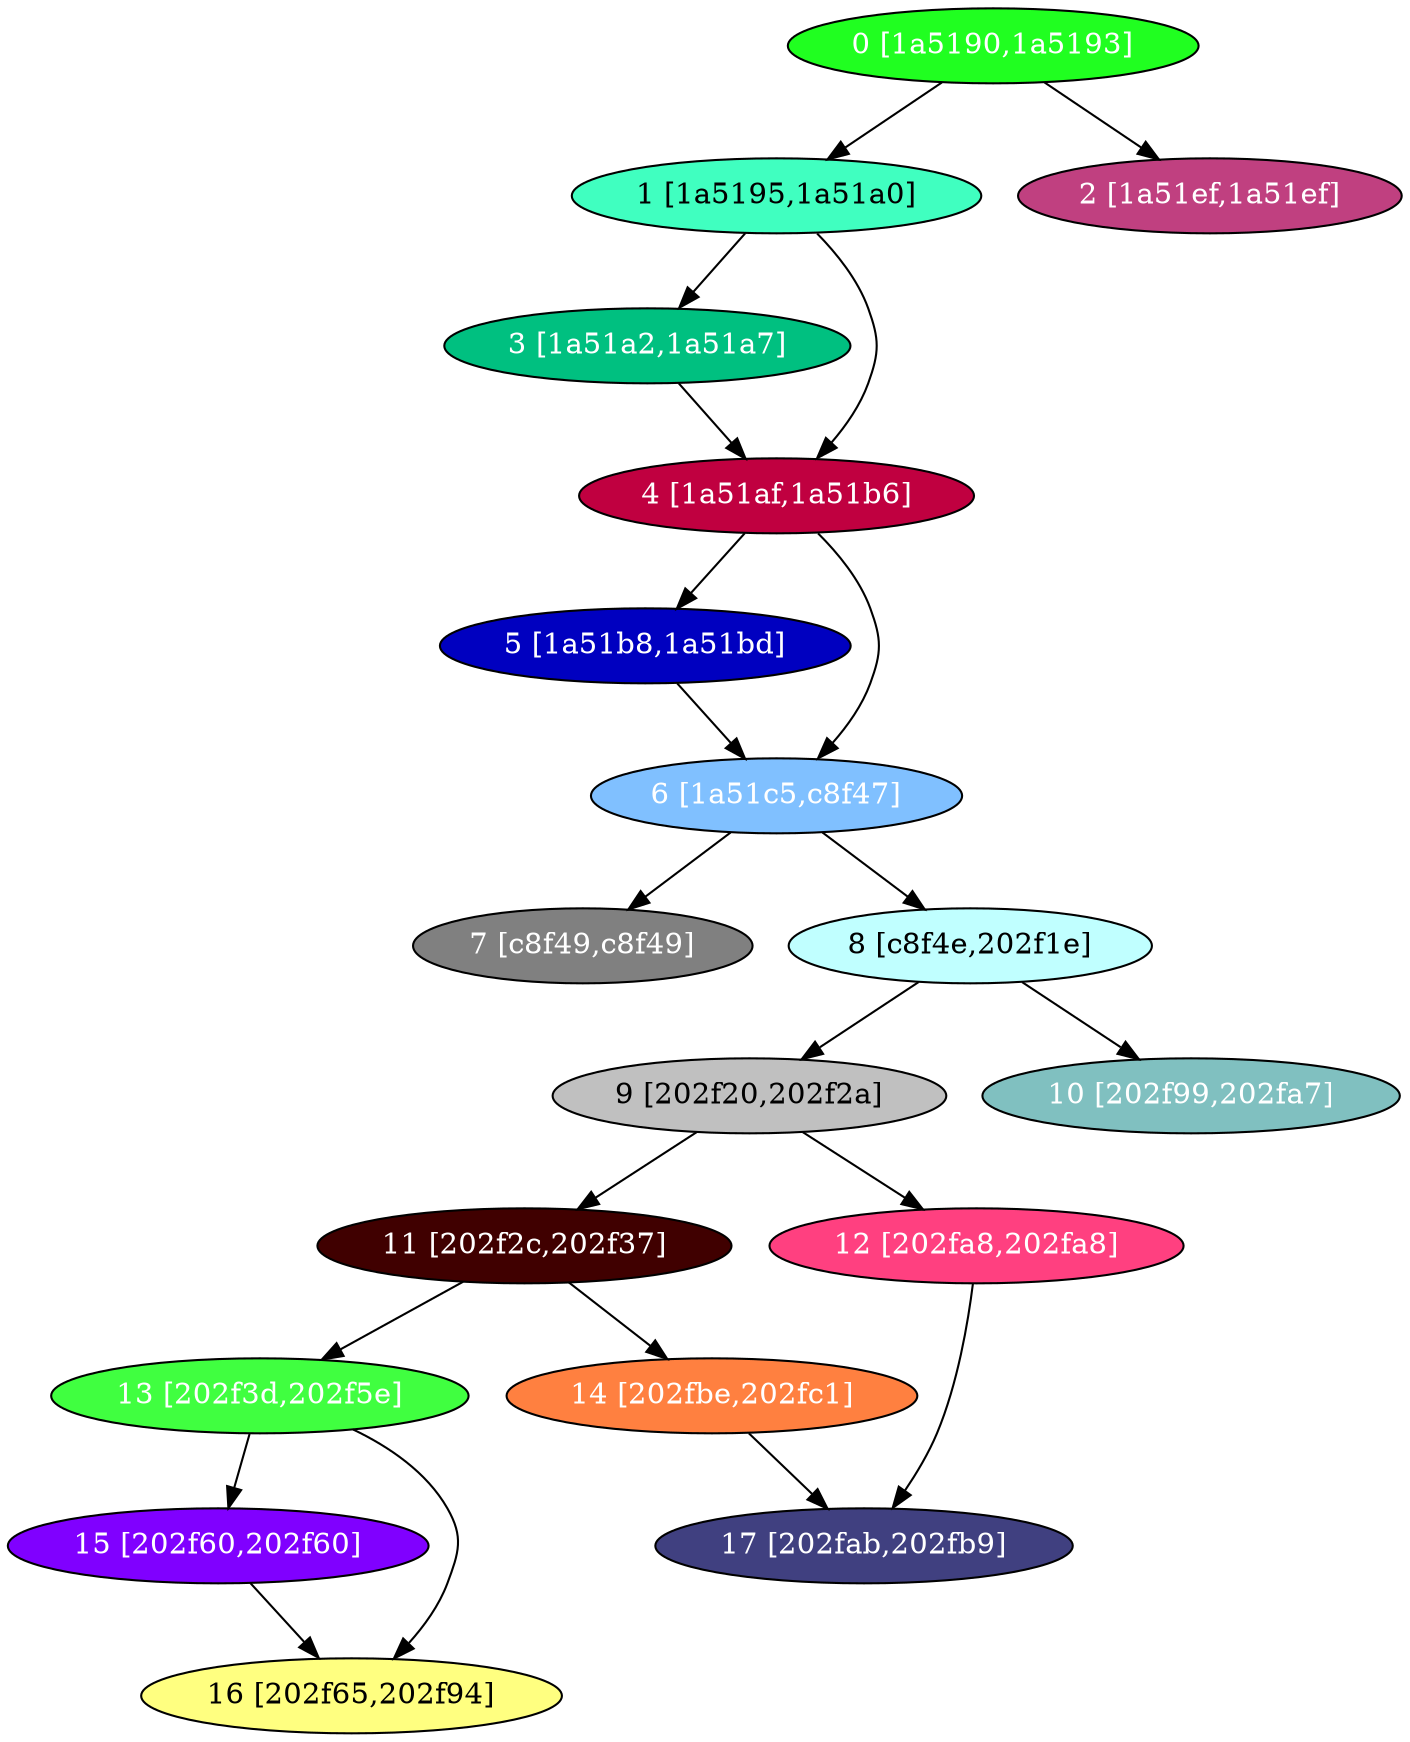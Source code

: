 diGraph libnss3{
	libnss3_0  [style=filled fillcolor="#20FF20" fontcolor="#ffffff" shape=oval label="0 [1a5190,1a5193]"]
	libnss3_1  [style=filled fillcolor="#40FFC0" fontcolor="#000000" shape=oval label="1 [1a5195,1a51a0]"]
	libnss3_2  [style=filled fillcolor="#C04080" fontcolor="#ffffff" shape=oval label="2 [1a51ef,1a51ef]"]
	libnss3_3  [style=filled fillcolor="#00C080" fontcolor="#ffffff" shape=oval label="3 [1a51a2,1a51a7]"]
	libnss3_4  [style=filled fillcolor="#C00040" fontcolor="#ffffff" shape=oval label="4 [1a51af,1a51b6]"]
	libnss3_5  [style=filled fillcolor="#0000C0" fontcolor="#ffffff" shape=oval label="5 [1a51b8,1a51bd]"]
	libnss3_6  [style=filled fillcolor="#80C0FF" fontcolor="#ffffff" shape=oval label="6 [1a51c5,c8f47]"]
	libnss3_7  [style=filled fillcolor="#808080" fontcolor="#ffffff" shape=oval label="7 [c8f49,c8f49]"]
	libnss3_8  [style=filled fillcolor="#C0FFFF" fontcolor="#000000" shape=oval label="8 [c8f4e,202f1e]"]
	libnss3_9  [style=filled fillcolor="#C0C0C0" fontcolor="#000000" shape=oval label="9 [202f20,202f2a]"]
	libnss3_a  [style=filled fillcolor="#80C0C0" fontcolor="#ffffff" shape=oval label="10 [202f99,202fa7]"]
	libnss3_b  [style=filled fillcolor="#400000" fontcolor="#ffffff" shape=oval label="11 [202f2c,202f37]"]
	libnss3_c  [style=filled fillcolor="#FF4080" fontcolor="#ffffff" shape=oval label="12 [202fa8,202fa8]"]
	libnss3_d  [style=filled fillcolor="#40FF40" fontcolor="#ffffff" shape=oval label="13 [202f3d,202f5e]"]
	libnss3_e  [style=filled fillcolor="#FF8040" fontcolor="#ffffff" shape=oval label="14 [202fbe,202fc1]"]
	libnss3_f  [style=filled fillcolor="#8000FF" fontcolor="#ffffff" shape=oval label="15 [202f60,202f60]"]
	libnss3_10  [style=filled fillcolor="#FFFF80" fontcolor="#000000" shape=oval label="16 [202f65,202f94]"]
	libnss3_11  [style=filled fillcolor="#404080" fontcolor="#ffffff" shape=oval label="17 [202fab,202fb9]"]

	libnss3_0 -> libnss3_1
	libnss3_0 -> libnss3_2
	libnss3_1 -> libnss3_3
	libnss3_1 -> libnss3_4
	libnss3_3 -> libnss3_4
	libnss3_4 -> libnss3_5
	libnss3_4 -> libnss3_6
	libnss3_5 -> libnss3_6
	libnss3_6 -> libnss3_7
	libnss3_6 -> libnss3_8
	libnss3_8 -> libnss3_9
	libnss3_8 -> libnss3_a
	libnss3_9 -> libnss3_b
	libnss3_9 -> libnss3_c
	libnss3_b -> libnss3_d
	libnss3_b -> libnss3_e
	libnss3_c -> libnss3_11
	libnss3_d -> libnss3_f
	libnss3_d -> libnss3_10
	libnss3_e -> libnss3_11
	libnss3_f -> libnss3_10
}